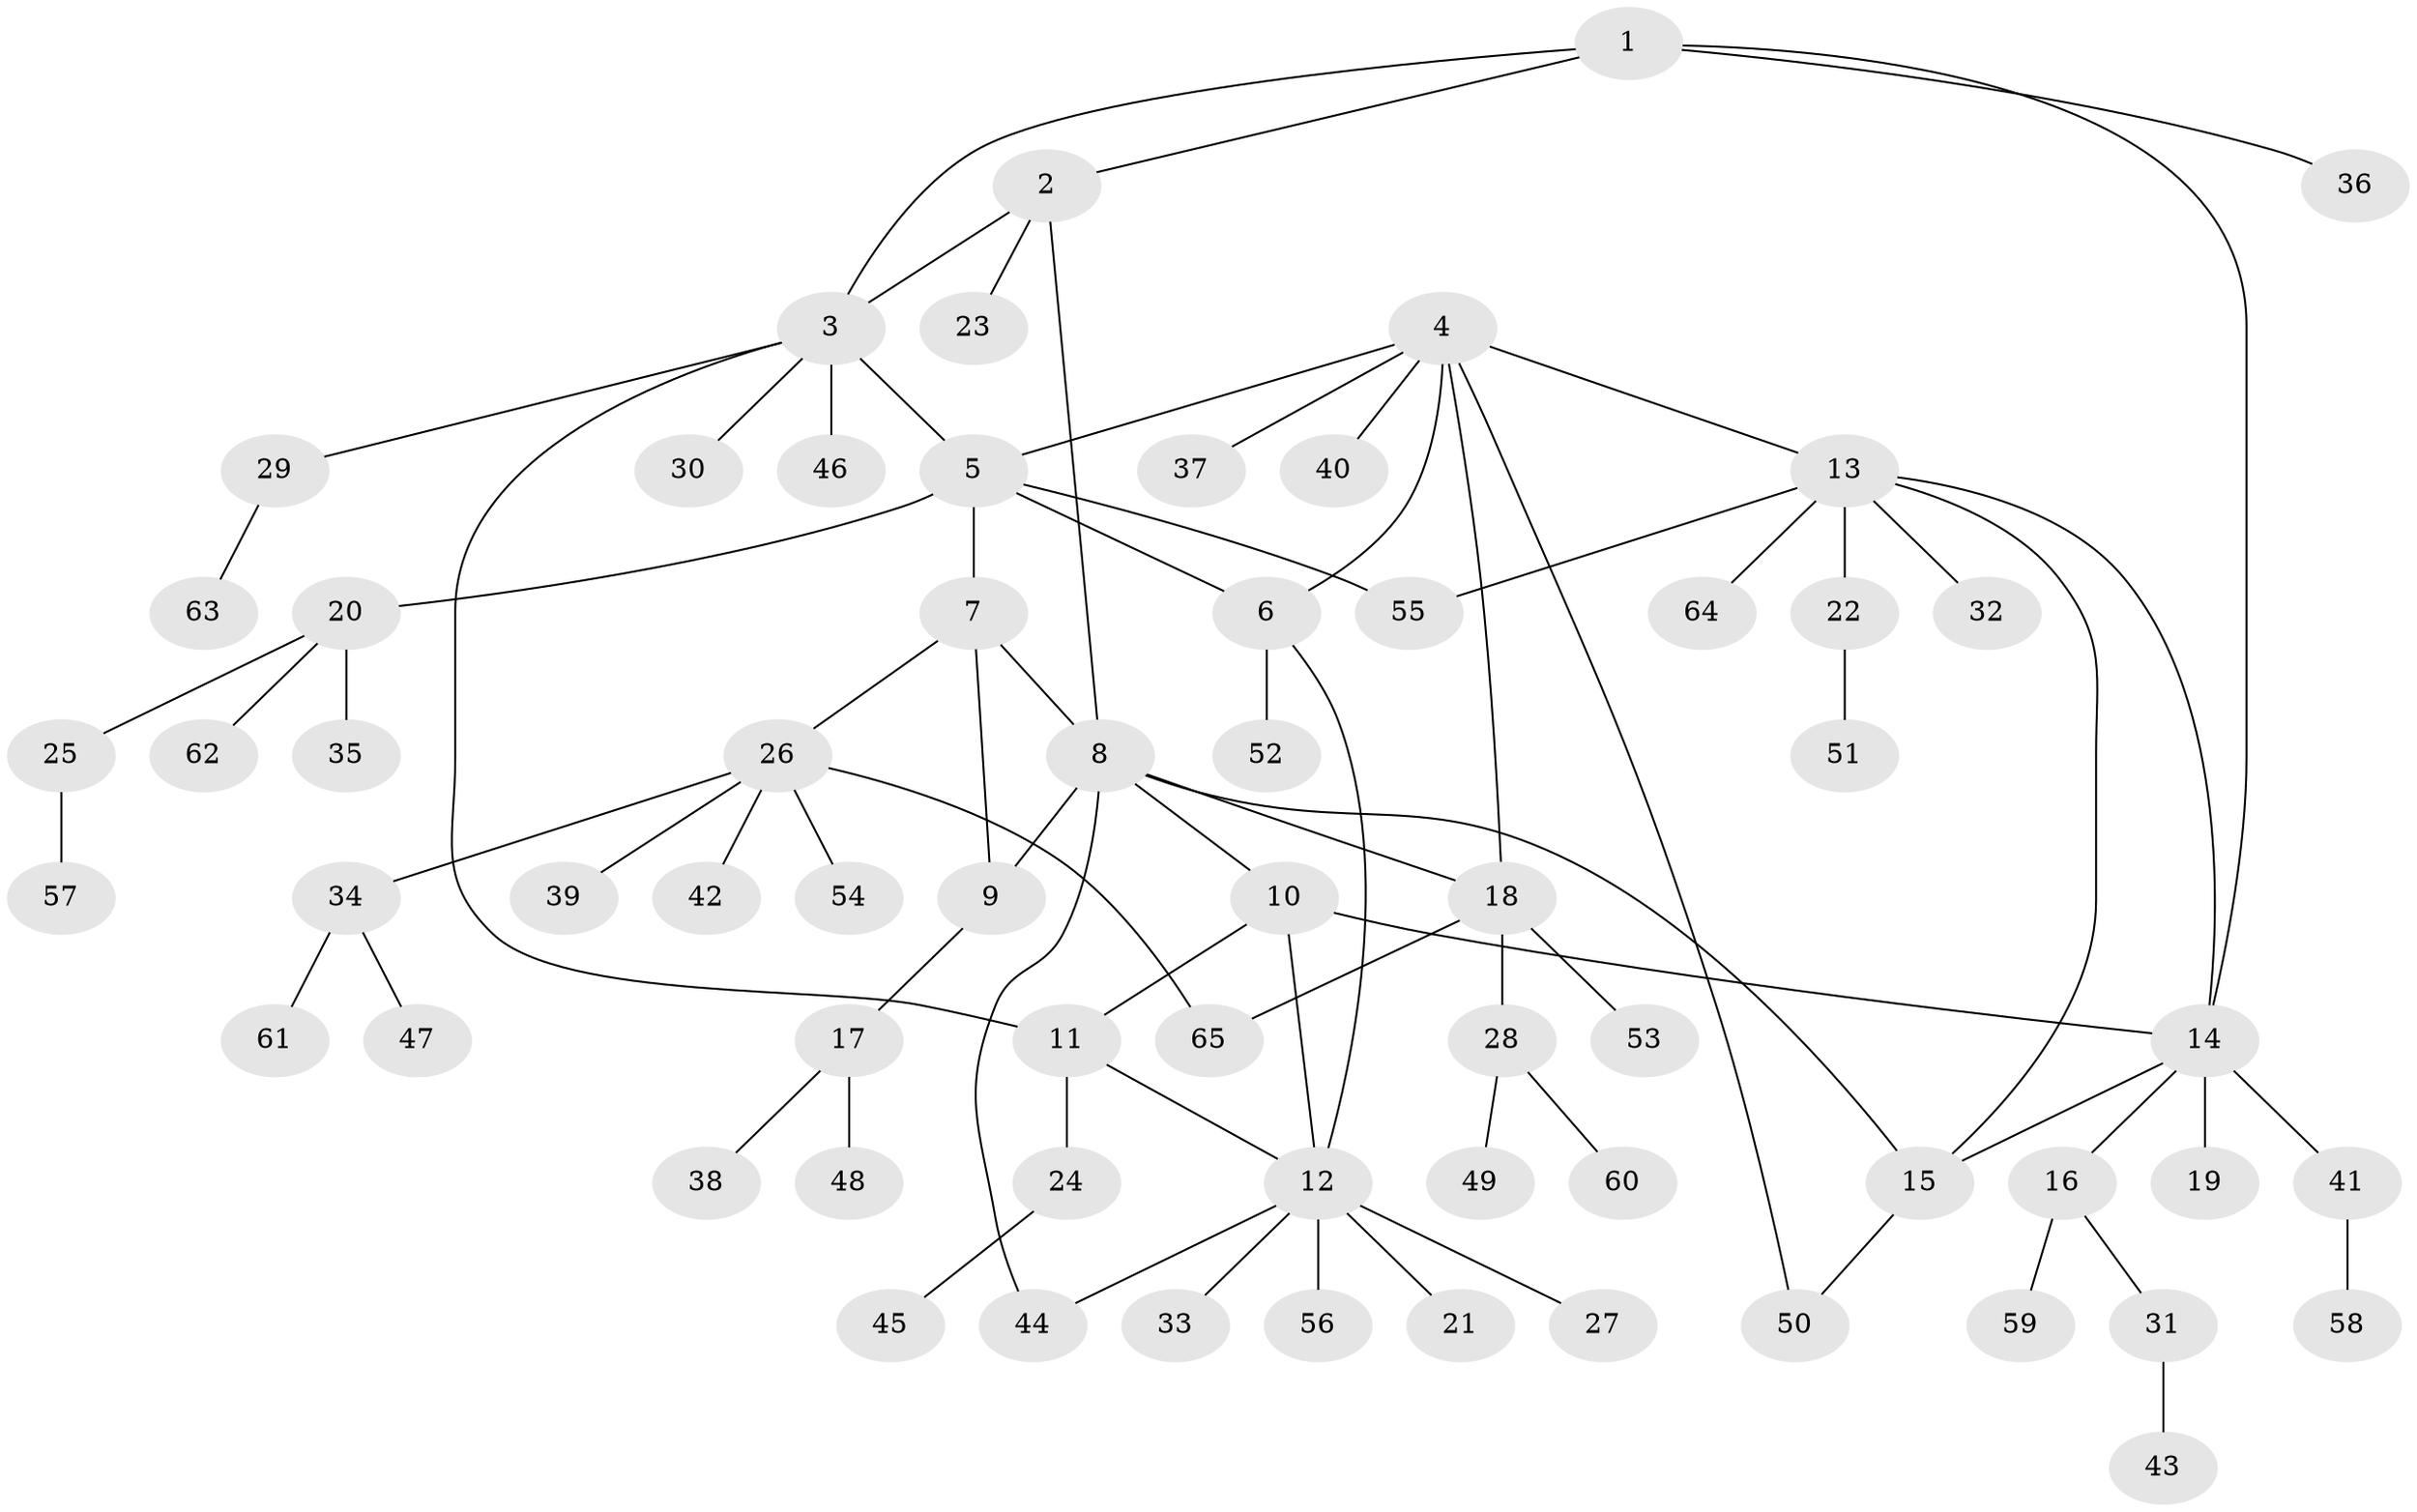 // coarse degree distribution, {5: 0.09090909090909091, 6: 0.06818181818181818, 7: 0.06818181818181818, 3: 0.045454545454545456, 8: 0.022727272727272728, 2: 0.13636363636363635, 1: 0.5681818181818182}
// Generated by graph-tools (version 1.1) at 2025/52/02/27/25 19:52:17]
// undirected, 65 vertices, 80 edges
graph export_dot {
graph [start="1"]
  node [color=gray90,style=filled];
  1;
  2;
  3;
  4;
  5;
  6;
  7;
  8;
  9;
  10;
  11;
  12;
  13;
  14;
  15;
  16;
  17;
  18;
  19;
  20;
  21;
  22;
  23;
  24;
  25;
  26;
  27;
  28;
  29;
  30;
  31;
  32;
  33;
  34;
  35;
  36;
  37;
  38;
  39;
  40;
  41;
  42;
  43;
  44;
  45;
  46;
  47;
  48;
  49;
  50;
  51;
  52;
  53;
  54;
  55;
  56;
  57;
  58;
  59;
  60;
  61;
  62;
  63;
  64;
  65;
  1 -- 2;
  1 -- 3;
  1 -- 14;
  1 -- 36;
  2 -- 3;
  2 -- 8;
  2 -- 23;
  3 -- 5;
  3 -- 11;
  3 -- 29;
  3 -- 30;
  3 -- 46;
  4 -- 5;
  4 -- 6;
  4 -- 13;
  4 -- 18;
  4 -- 37;
  4 -- 40;
  4 -- 50;
  5 -- 6;
  5 -- 7;
  5 -- 20;
  5 -- 55;
  6 -- 12;
  6 -- 52;
  7 -- 8;
  7 -- 9;
  7 -- 26;
  8 -- 9;
  8 -- 10;
  8 -- 15;
  8 -- 18;
  8 -- 44;
  9 -- 17;
  10 -- 11;
  10 -- 12;
  10 -- 14;
  11 -- 12;
  11 -- 24;
  12 -- 21;
  12 -- 27;
  12 -- 33;
  12 -- 44;
  12 -- 56;
  13 -- 14;
  13 -- 15;
  13 -- 22;
  13 -- 32;
  13 -- 55;
  13 -- 64;
  14 -- 15;
  14 -- 16;
  14 -- 19;
  14 -- 41;
  15 -- 50;
  16 -- 31;
  16 -- 59;
  17 -- 38;
  17 -- 48;
  18 -- 28;
  18 -- 53;
  18 -- 65;
  20 -- 25;
  20 -- 35;
  20 -- 62;
  22 -- 51;
  24 -- 45;
  25 -- 57;
  26 -- 34;
  26 -- 39;
  26 -- 42;
  26 -- 54;
  26 -- 65;
  28 -- 49;
  28 -- 60;
  29 -- 63;
  31 -- 43;
  34 -- 47;
  34 -- 61;
  41 -- 58;
}

